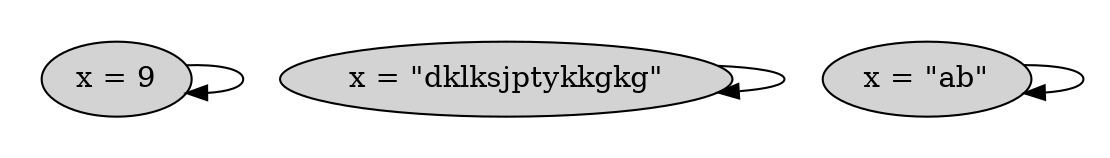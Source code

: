 strict digraph DiskGraph {
nodesep=0.35;
subgraph cluster_graph {
color="white";
-4665722298727605580 [label="x = \"ab\"",style = filled]
2400826549223885462 [label="x = \"dklksjptykkgkg\"",style = filled]
740240026893633665 [label="x = 9",style = filled]
-4665722298727605580 -> -4665722298727605580 [label="",color="black",fontcolor="black"];
2400826549223885462 -> 2400826549223885462 [label="",color="black",fontcolor="black"];
740240026893633665 -> 740240026893633665 [label="",color="black",fontcolor="black"];
{rank = same; 2400826549223885462;740240026893633665;-4665722298727605580;}
}
}